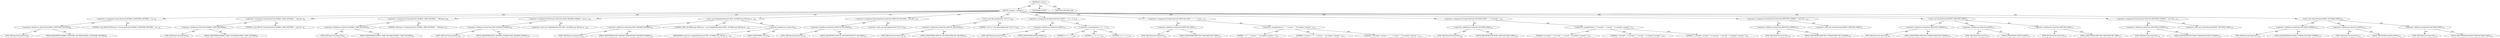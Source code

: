 digraph "&lt;clinit&gt;" {  
"111669149706" [label = <(METHOD,&lt;clinit&gt;)> ]
"25769803796" [label = <(BLOCK,&lt;empty&gt;,&lt;empty&gt;)> ]
"30064771183" [label = <(&lt;operator&gt;.assignment,String DateUtils.ISO8601_DATETIME_PATTERN = &quot;yy...)<SUB>84</SUB>> ]
"30064771184" [label = <(&lt;operator&gt;.fieldAccess,DateUtils.ISO8601_DATETIME_PATTERN)<SUB>84</SUB>> ]
"180388626436" [label = <(TYPE_REF,DateUtils,DateUtils)<SUB>84</SUB>> ]
"55834574860" [label = <(FIELD_IDENTIFIER,ISO8601_DATETIME_PATTERN,ISO8601_DATETIME_PATTERN)<SUB>84</SUB>> ]
"90194313248" [label = <(LITERAL,&quot;yyyy-MM-dd'T'HH:mm:ss&quot;,String DateUtils.ISO8601_DATETIME_PATTERN = &quot;yy...)<SUB>85</SUB>> ]
"30064771185" [label = <(&lt;operator&gt;.assignment,String DateUtils.ISO8601_DATE_PATTERN = &quot;yyyy-M...)<SUB>90</SUB>> ]
"30064771186" [label = <(&lt;operator&gt;.fieldAccess,DateUtils.ISO8601_DATE_PATTERN)<SUB>90</SUB>> ]
"180388626437" [label = <(TYPE_REF,DateUtils,DateUtils)<SUB>90</SUB>> ]
"55834574861" [label = <(FIELD_IDENTIFIER,ISO8601_DATE_PATTERN,ISO8601_DATE_PATTERN)<SUB>90</SUB>> ]
"90194313249" [label = <(LITERAL,&quot;yyyy-MM-dd&quot;,String DateUtils.ISO8601_DATE_PATTERN = &quot;yyyy-M...)<SUB>91</SUB>> ]
"30064771187" [label = <(&lt;operator&gt;.assignment,String DateUtils.ISO8601_TIME_PATTERN = &quot;HH:mm:ss&quot;)<SUB>96</SUB>> ]
"30064771188" [label = <(&lt;operator&gt;.fieldAccess,DateUtils.ISO8601_TIME_PATTERN)<SUB>96</SUB>> ]
"180388626438" [label = <(TYPE_REF,DateUtils,DateUtils)<SUB>96</SUB>> ]
"55834574862" [label = <(FIELD_IDENTIFIER,ISO8601_TIME_PATTERN,ISO8601_TIME_PATTERN)<SUB>96</SUB>> ]
"90194313250" [label = <(LITERAL,&quot;HH:mm:ss&quot;,String DateUtils.ISO8601_TIME_PATTERN = &quot;HH:mm:ss&quot;)<SUB>97</SUB>> ]
"30064771189" [label = <(&lt;operator&gt;.assignment,DateFormat DateUtils.DATE_HEADER_FORMAT = new S...)<SUB>102</SUB>> ]
"30064771190" [label = <(&lt;operator&gt;.fieldAccess,DateUtils.DATE_HEADER_FORMAT)<SUB>102</SUB>> ]
"180388626439" [label = <(TYPE_REF,DateUtils,DateUtils)<SUB>102</SUB>> ]
"55834574863" [label = <(FIELD_IDENTIFIER,DATE_HEADER_FORMAT,DATE_HEADER_FORMAT)<SUB>102</SUB>> ]
"30064771191" [label = <(&lt;operator&gt;.alloc,new SimpleDateFormat(&quot;EEE, dd MMM yyyy HH:mm:ss...)<SUB>103</SUB>> ]
"30064771192" [label = <(&lt;init&gt;,new SimpleDateFormat(&quot;EEE, dd MMM yyyy HH:mm:ss...)<SUB>103</SUB>> ]
"30064771193" [label = <(&lt;operator&gt;.fieldAccess,DateUtils.DATE_HEADER_FORMAT)<SUB>102</SUB>> ]
"180388626440" [label = <(TYPE_REF,DateUtils,DateUtils)<SUB>102</SUB>> ]
"55834574864" [label = <(FIELD_IDENTIFIER,DATE_HEADER_FORMAT,DATE_HEADER_FORMAT)<SUB>102</SUB>> ]
"90194313251" [label = <(LITERAL,&quot;EEE, dd MMM yyyy HH:mm:ss &quot;,new SimpleDateFormat(&quot;EEE, dd MMM yyyy HH:mm:ss...)<SUB>103</SUB>> ]
"30064771194" [label = <(&lt;operator&gt;.fieldAccess,Locale.US)<SUB>103</SUB>> ]
"68719476831" [label = <(IDENTIFIER,Locale,new SimpleDateFormat(&quot;EEE, dd MMM yyyy HH:mm:ss...)<SUB>103</SUB>> ]
"55834574865" [label = <(FIELD_IDENTIFIER,US,US)<SUB>103</SUB>> ]
"30064771195" [label = <(&lt;operator&gt;.assignment,MessageFormat DateUtils.MINUTE_SECONDS = new Me...)<SUB>107</SUB>> ]
"30064771196" [label = <(&lt;operator&gt;.fieldAccess,DateUtils.MINUTE_SECONDS)<SUB>107</SUB>> ]
"180388626441" [label = <(TYPE_REF,DateUtils,DateUtils)<SUB>107</SUB>> ]
"55834574866" [label = <(FIELD_IDENTIFIER,MINUTE_SECONDS,MINUTE_SECONDS)<SUB>107</SUB>> ]
"30064771197" [label = <(&lt;operator&gt;.alloc,new MessageFormat(&quot;{0}{1}&quot;))<SUB>108</SUB>> ]
"30064771198" [label = <(&lt;init&gt;,new MessageFormat(&quot;{0}{1}&quot;))<SUB>108</SUB>> ]
"30064771199" [label = <(&lt;operator&gt;.fieldAccess,DateUtils.MINUTE_SECONDS)<SUB>107</SUB>> ]
"180388626442" [label = <(TYPE_REF,DateUtils,DateUtils)<SUB>107</SUB>> ]
"55834574867" [label = <(FIELD_IDENTIFIER,MINUTE_SECONDS,MINUTE_SECONDS)<SUB>107</SUB>> ]
"90194313252" [label = <(LITERAL,&quot;{0}{1}&quot;,new MessageFormat(&quot;{0}{1}&quot;))<SUB>108</SUB>> ]
"30064771200" [label = <(&lt;operator&gt;.assignment,double[] DateUtils.LIMITS = { 0, 1, 2 })<SUB>110</SUB>> ]
"30064771201" [label = <(&lt;operator&gt;.fieldAccess,DateUtils.LIMITS)<SUB>110</SUB>> ]
"180388626443" [label = <(TYPE_REF,DateUtils,DateUtils)<SUB>110</SUB>> ]
"55834574868" [label = <(FIELD_IDENTIFIER,LIMITS,LIMITS)<SUB>110</SUB>> ]
"30064771202" [label = <(&lt;operator&gt;.arrayInitializer,{ 0, 1, 2 })<SUB>110</SUB>> ]
"90194313253" [label = <(LITERAL,0,{ 0, 1, 2 })<SUB>110</SUB>> ]
"90194313254" [label = <(LITERAL,1,{ 0, 1, 2 })<SUB>110</SUB>> ]
"90194313255" [label = <(LITERAL,2,{ 0, 1, 2 })<SUB>110</SUB>> ]
"30064771203" [label = <(&lt;operator&gt;.assignment,String[] DateUtils.MINUTES_PART = { &quot;&quot;, &quot;1 minu...)<SUB>112</SUB>> ]
"30064771204" [label = <(&lt;operator&gt;.fieldAccess,DateUtils.MINUTES_PART)<SUB>112</SUB>> ]
"180388626444" [label = <(TYPE_REF,DateUtils,DateUtils)<SUB>112</SUB>> ]
"55834574869" [label = <(FIELD_IDENTIFIER,MINUTES_PART,MINUTES_PART)<SUB>112</SUB>> ]
"30064771205" [label = <(&lt;operator&gt;.arrayInitializer,{ &quot;&quot;, &quot;1 minute &quot;, &quot;{0,number} minutes &quot; })<SUB>112</SUB>> ]
"90194313256" [label = <(LITERAL,&quot;&quot;,{ &quot;&quot;, &quot;1 minute &quot;, &quot;{0,number} minutes &quot; })<SUB>112</SUB>> ]
"90194313257" [label = <(LITERAL,&quot;1 minute &quot;,{ &quot;&quot;, &quot;1 minute &quot;, &quot;{0,number} minutes &quot; })<SUB>112</SUB>> ]
"90194313258" [label = <(LITERAL,&quot;{0,number} minutes &quot;,{ &quot;&quot;, &quot;1 minute &quot;, &quot;{0,number} minutes &quot; })<SUB>112</SUB>> ]
"30064771206" [label = <(&lt;operator&gt;.assignment,String[] DateUtils.SECONDS_PART = { &quot;0 seconds&quot;...)<SUB>114</SUB>> ]
"30064771207" [label = <(&lt;operator&gt;.fieldAccess,DateUtils.SECONDS_PART)<SUB>114</SUB>> ]
"180388626445" [label = <(TYPE_REF,DateUtils,DateUtils)<SUB>114</SUB>> ]
"55834574870" [label = <(FIELD_IDENTIFIER,SECONDS_PART,SECONDS_PART)<SUB>114</SUB>> ]
"30064771208" [label = <(&lt;operator&gt;.arrayInitializer,{ &quot;0 seconds&quot;, &quot;1 second&quot;, &quot;{1,number} seconds&quot; })<SUB>114</SUB>> ]
"90194313259" [label = <(LITERAL,&quot;0 seconds&quot;,{ &quot;0 seconds&quot;, &quot;1 second&quot;, &quot;{1,number} seconds&quot; })<SUB>114</SUB>> ]
"90194313260" [label = <(LITERAL,&quot;1 second&quot;,{ &quot;0 seconds&quot;, &quot;1 second&quot;, &quot;{1,number} seconds&quot; })<SUB>114</SUB>> ]
"90194313261" [label = <(LITERAL,&quot;{1,number} seconds&quot;,{ &quot;0 seconds&quot;, &quot;1 second&quot;, &quot;{1,number} seconds&quot; })<SUB>114</SUB>> ]
"30064771209" [label = <(&lt;operator&gt;.assignment,ChoiceFormat DateUtils.MINUTES_FORMAT = new Cho...)<SUB>116</SUB>> ]
"30064771210" [label = <(&lt;operator&gt;.fieldAccess,DateUtils.MINUTES_FORMAT)<SUB>116</SUB>> ]
"180388626446" [label = <(TYPE_REF,DateUtils,DateUtils)<SUB>116</SUB>> ]
"55834574871" [label = <(FIELD_IDENTIFIER,MINUTES_FORMAT,MINUTES_FORMAT)<SUB>116</SUB>> ]
"30064771211" [label = <(&lt;operator&gt;.alloc,new ChoiceFormat(LIMITS, MINUTES_PART))<SUB>117</SUB>> ]
"30064771212" [label = <(&lt;init&gt;,new ChoiceFormat(LIMITS, MINUTES_PART))<SUB>117</SUB>> ]
"30064771213" [label = <(&lt;operator&gt;.fieldAccess,DateUtils.MINUTES_FORMAT)<SUB>116</SUB>> ]
"180388626447" [label = <(TYPE_REF,DateUtils,DateUtils)<SUB>116</SUB>> ]
"55834574872" [label = <(FIELD_IDENTIFIER,MINUTES_FORMAT,MINUTES_FORMAT)<SUB>116</SUB>> ]
"30064771214" [label = <(&lt;operator&gt;.fieldAccess,DateUtils.LIMITS)<SUB>117</SUB>> ]
"180388626448" [label = <(TYPE_REF,DateUtils,DateUtils)<SUB>117</SUB>> ]
"55834574873" [label = <(FIELD_IDENTIFIER,LIMITS,LIMITS)<SUB>117</SUB>> ]
"30064771215" [label = <(&lt;operator&gt;.fieldAccess,DateUtils.MINUTES_PART)<SUB>117</SUB>> ]
"180388626449" [label = <(TYPE_REF,DateUtils,DateUtils)<SUB>117</SUB>> ]
"55834574874" [label = <(FIELD_IDENTIFIER,MINUTES_PART,MINUTES_PART)<SUB>117</SUB>> ]
"30064771216" [label = <(&lt;operator&gt;.assignment,ChoiceFormat DateUtils.SECONDS_FORMAT = new Cho...)<SUB>119</SUB>> ]
"30064771217" [label = <(&lt;operator&gt;.fieldAccess,DateUtils.SECONDS_FORMAT)<SUB>119</SUB>> ]
"180388626450" [label = <(TYPE_REF,DateUtils,DateUtils)<SUB>119</SUB>> ]
"55834574875" [label = <(FIELD_IDENTIFIER,SECONDS_FORMAT,SECONDS_FORMAT)<SUB>119</SUB>> ]
"30064771218" [label = <(&lt;operator&gt;.alloc,new ChoiceFormat(LIMITS, SECONDS_PART))<SUB>120</SUB>> ]
"30064771219" [label = <(&lt;init&gt;,new ChoiceFormat(LIMITS, SECONDS_PART))<SUB>120</SUB>> ]
"30064771220" [label = <(&lt;operator&gt;.fieldAccess,DateUtils.SECONDS_FORMAT)<SUB>119</SUB>> ]
"180388626451" [label = <(TYPE_REF,DateUtils,DateUtils)<SUB>119</SUB>> ]
"55834574876" [label = <(FIELD_IDENTIFIER,SECONDS_FORMAT,SECONDS_FORMAT)<SUB>119</SUB>> ]
"30064771221" [label = <(&lt;operator&gt;.fieldAccess,DateUtils.LIMITS)<SUB>120</SUB>> ]
"180388626452" [label = <(TYPE_REF,DateUtils,DateUtils)<SUB>120</SUB>> ]
"55834574877" [label = <(FIELD_IDENTIFIER,LIMITS,LIMITS)<SUB>120</SUB>> ]
"30064771222" [label = <(&lt;operator&gt;.fieldAccess,DateUtils.SECONDS_PART)<SUB>120</SUB>> ]
"180388626453" [label = <(TYPE_REF,DateUtils,DateUtils)<SUB>120</SUB>> ]
"55834574878" [label = <(FIELD_IDENTIFIER,SECONDS_PART,SECONDS_PART)<SUB>120</SUB>> ]
"133143986216" [label = <(MODIFIER,STATIC)> ]
"128849018890" [label = <(METHOD_RETURN,void)> ]
  "111669149706" -> "25769803796"  [ label = "AST: "] 
  "111669149706" -> "133143986216"  [ label = "AST: "] 
  "111669149706" -> "128849018890"  [ label = "AST: "] 
  "25769803796" -> "30064771183"  [ label = "AST: "] 
  "25769803796" -> "30064771185"  [ label = "AST: "] 
  "25769803796" -> "30064771187"  [ label = "AST: "] 
  "25769803796" -> "30064771189"  [ label = "AST: "] 
  "25769803796" -> "30064771192"  [ label = "AST: "] 
  "25769803796" -> "30064771195"  [ label = "AST: "] 
  "25769803796" -> "30064771198"  [ label = "AST: "] 
  "25769803796" -> "30064771200"  [ label = "AST: "] 
  "25769803796" -> "30064771203"  [ label = "AST: "] 
  "25769803796" -> "30064771206"  [ label = "AST: "] 
  "25769803796" -> "30064771209"  [ label = "AST: "] 
  "25769803796" -> "30064771212"  [ label = "AST: "] 
  "25769803796" -> "30064771216"  [ label = "AST: "] 
  "25769803796" -> "30064771219"  [ label = "AST: "] 
  "30064771183" -> "30064771184"  [ label = "AST: "] 
  "30064771183" -> "90194313248"  [ label = "AST: "] 
  "30064771184" -> "180388626436"  [ label = "AST: "] 
  "30064771184" -> "55834574860"  [ label = "AST: "] 
  "30064771185" -> "30064771186"  [ label = "AST: "] 
  "30064771185" -> "90194313249"  [ label = "AST: "] 
  "30064771186" -> "180388626437"  [ label = "AST: "] 
  "30064771186" -> "55834574861"  [ label = "AST: "] 
  "30064771187" -> "30064771188"  [ label = "AST: "] 
  "30064771187" -> "90194313250"  [ label = "AST: "] 
  "30064771188" -> "180388626438"  [ label = "AST: "] 
  "30064771188" -> "55834574862"  [ label = "AST: "] 
  "30064771189" -> "30064771190"  [ label = "AST: "] 
  "30064771189" -> "30064771191"  [ label = "AST: "] 
  "30064771190" -> "180388626439"  [ label = "AST: "] 
  "30064771190" -> "55834574863"  [ label = "AST: "] 
  "30064771192" -> "30064771193"  [ label = "AST: "] 
  "30064771192" -> "90194313251"  [ label = "AST: "] 
  "30064771192" -> "30064771194"  [ label = "AST: "] 
  "30064771193" -> "180388626440"  [ label = "AST: "] 
  "30064771193" -> "55834574864"  [ label = "AST: "] 
  "30064771194" -> "68719476831"  [ label = "AST: "] 
  "30064771194" -> "55834574865"  [ label = "AST: "] 
  "30064771195" -> "30064771196"  [ label = "AST: "] 
  "30064771195" -> "30064771197"  [ label = "AST: "] 
  "30064771196" -> "180388626441"  [ label = "AST: "] 
  "30064771196" -> "55834574866"  [ label = "AST: "] 
  "30064771198" -> "30064771199"  [ label = "AST: "] 
  "30064771198" -> "90194313252"  [ label = "AST: "] 
  "30064771199" -> "180388626442"  [ label = "AST: "] 
  "30064771199" -> "55834574867"  [ label = "AST: "] 
  "30064771200" -> "30064771201"  [ label = "AST: "] 
  "30064771200" -> "30064771202"  [ label = "AST: "] 
  "30064771201" -> "180388626443"  [ label = "AST: "] 
  "30064771201" -> "55834574868"  [ label = "AST: "] 
  "30064771202" -> "90194313253"  [ label = "AST: "] 
  "30064771202" -> "90194313254"  [ label = "AST: "] 
  "30064771202" -> "90194313255"  [ label = "AST: "] 
  "30064771203" -> "30064771204"  [ label = "AST: "] 
  "30064771203" -> "30064771205"  [ label = "AST: "] 
  "30064771204" -> "180388626444"  [ label = "AST: "] 
  "30064771204" -> "55834574869"  [ label = "AST: "] 
  "30064771205" -> "90194313256"  [ label = "AST: "] 
  "30064771205" -> "90194313257"  [ label = "AST: "] 
  "30064771205" -> "90194313258"  [ label = "AST: "] 
  "30064771206" -> "30064771207"  [ label = "AST: "] 
  "30064771206" -> "30064771208"  [ label = "AST: "] 
  "30064771207" -> "180388626445"  [ label = "AST: "] 
  "30064771207" -> "55834574870"  [ label = "AST: "] 
  "30064771208" -> "90194313259"  [ label = "AST: "] 
  "30064771208" -> "90194313260"  [ label = "AST: "] 
  "30064771208" -> "90194313261"  [ label = "AST: "] 
  "30064771209" -> "30064771210"  [ label = "AST: "] 
  "30064771209" -> "30064771211"  [ label = "AST: "] 
  "30064771210" -> "180388626446"  [ label = "AST: "] 
  "30064771210" -> "55834574871"  [ label = "AST: "] 
  "30064771212" -> "30064771213"  [ label = "AST: "] 
  "30064771212" -> "30064771214"  [ label = "AST: "] 
  "30064771212" -> "30064771215"  [ label = "AST: "] 
  "30064771213" -> "180388626447"  [ label = "AST: "] 
  "30064771213" -> "55834574872"  [ label = "AST: "] 
  "30064771214" -> "180388626448"  [ label = "AST: "] 
  "30064771214" -> "55834574873"  [ label = "AST: "] 
  "30064771215" -> "180388626449"  [ label = "AST: "] 
  "30064771215" -> "55834574874"  [ label = "AST: "] 
  "30064771216" -> "30064771217"  [ label = "AST: "] 
  "30064771216" -> "30064771218"  [ label = "AST: "] 
  "30064771217" -> "180388626450"  [ label = "AST: "] 
  "30064771217" -> "55834574875"  [ label = "AST: "] 
  "30064771219" -> "30064771220"  [ label = "AST: "] 
  "30064771219" -> "30064771221"  [ label = "AST: "] 
  "30064771219" -> "30064771222"  [ label = "AST: "] 
  "30064771220" -> "180388626451"  [ label = "AST: "] 
  "30064771220" -> "55834574876"  [ label = "AST: "] 
  "30064771221" -> "180388626452"  [ label = "AST: "] 
  "30064771221" -> "55834574877"  [ label = "AST: "] 
  "30064771222" -> "180388626453"  [ label = "AST: "] 
  "30064771222" -> "55834574878"  [ label = "AST: "] 
}
